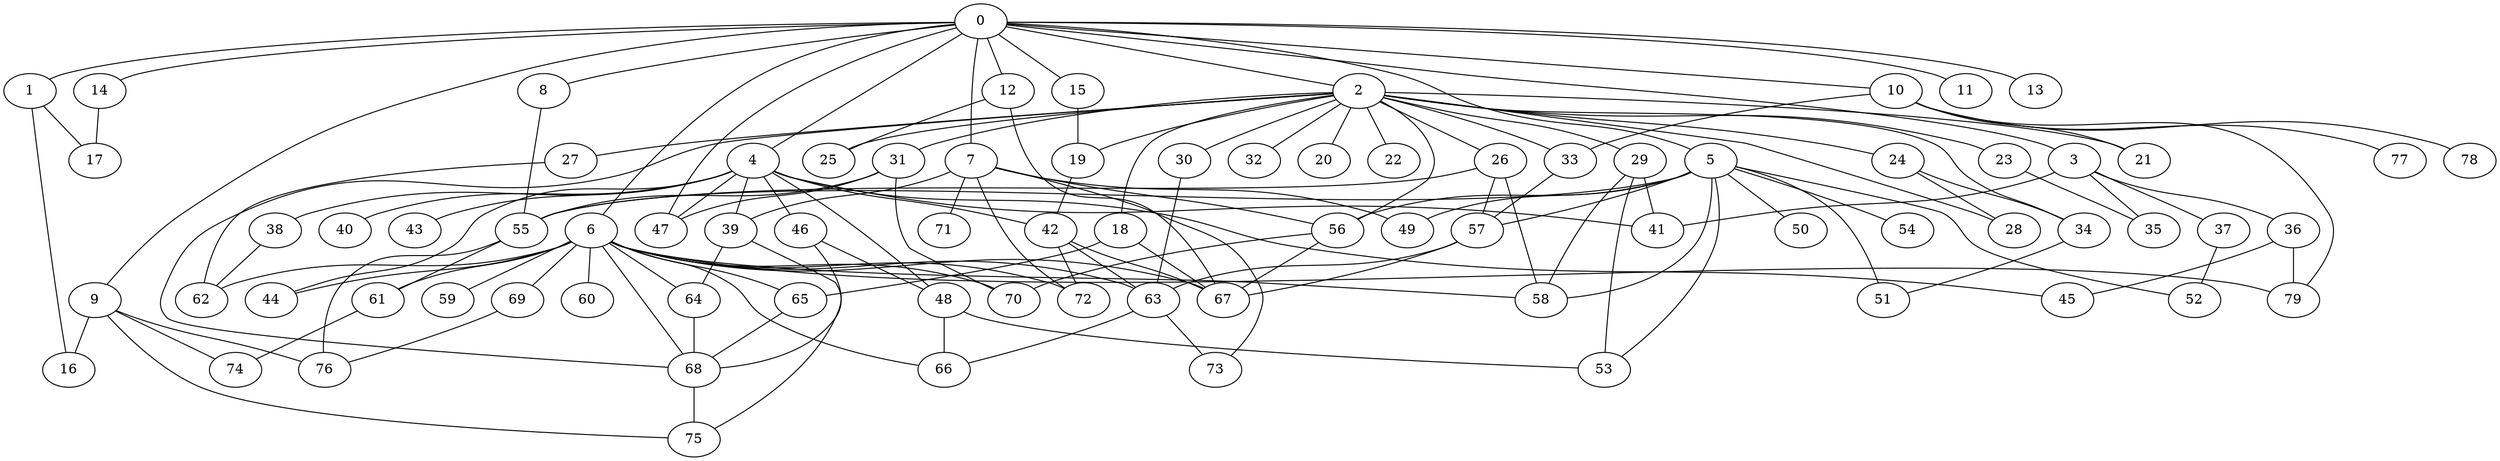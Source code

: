 
graph graphname {
    0 -- 1
0 -- 2
0 -- 3
0 -- 4
0 -- 5
0 -- 6
0 -- 7
0 -- 8
0 -- 9
0 -- 10
0 -- 11
0 -- 12
0 -- 13
0 -- 14
0 -- 15
0 -- 47
1 -- 16
1 -- 17
2 -- 32
2 -- 34
2 -- 33
2 -- 18
2 -- 19
2 -- 20
2 -- 21
2 -- 22
2 -- 23
2 -- 24
2 -- 25
2 -- 26
2 -- 27
2 -- 28
2 -- 29
2 -- 30
2 -- 31
2 -- 56
2 -- 68
3 -- 35
3 -- 36
3 -- 37
3 -- 41
4 -- 38
4 -- 39
4 -- 40
4 -- 41
4 -- 42
4 -- 43
4 -- 44
4 -- 45
4 -- 46
4 -- 47
4 -- 48
5 -- 49
5 -- 50
5 -- 51
5 -- 52
5 -- 53
5 -- 54
5 -- 55
5 -- 56
5 -- 57
5 -- 58
6 -- 64
6 -- 66
6 -- 67
6 -- 68
6 -- 69
6 -- 70
6 -- 65
6 -- 59
6 -- 60
6 -- 61
6 -- 62
6 -- 63
6 -- 44
6 -- 79
6 -- 72
6 -- 58
7 -- 72
7 -- 73
7 -- 71
7 -- 49
7 -- 56
7 -- 39
8 -- 55
9 -- 74
9 -- 75
9 -- 76
9 -- 16
10 -- 77
10 -- 78
10 -- 79
10 -- 21
10 -- 33
12 -- 25
12 -- 67
14 -- 17
15 -- 19
18 -- 67
18 -- 65
19 -- 42
23 -- 35
24 -- 28
24 -- 34
26 -- 58
26 -- 55
26 -- 57
27 -- 62
29 -- 58
29 -- 53
29 -- 41
30 -- 63
31 -- 47
31 -- 70
31 -- 55
33 -- 57
34 -- 51
36 -- 79
36 -- 45
37 -- 52
38 -- 62
39 -- 64
39 -- 75
42 -- 72
42 -- 63
42 -- 67
46 -- 48
46 -- 68
48 -- 66
48 -- 53
55 -- 61
55 -- 76
56 -- 70
56 -- 67
57 -- 67
57 -- 63
61 -- 74
63 -- 66
63 -- 73
64 -- 68
65 -- 68
68 -- 75
69 -- 76

}
